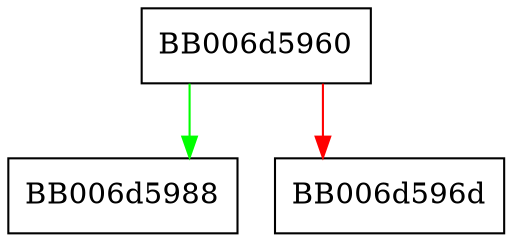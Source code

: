 digraph x25519_new_key {
  node [shape="box"];
  graph [splines=ortho];
  BB006d5960 -> BB006d5988 [color="green"];
  BB006d5960 -> BB006d596d [color="red"];
}